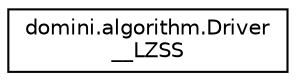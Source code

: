 digraph "Graphical Class Hierarchy"
{
  edge [fontname="Helvetica",fontsize="10",labelfontname="Helvetica",labelfontsize="10"];
  node [fontname="Helvetica",fontsize="10",shape=record];
  rankdir="LR";
  Node0 [label="domini.algorithm.Driver\l__LZSS",height=0.2,width=0.4,color="black", fillcolor="white", style="filled",URL="$classdomini_1_1algorithm_1_1Driver____LZSS.html",tooltip="Driver de LZSS. "];
}
